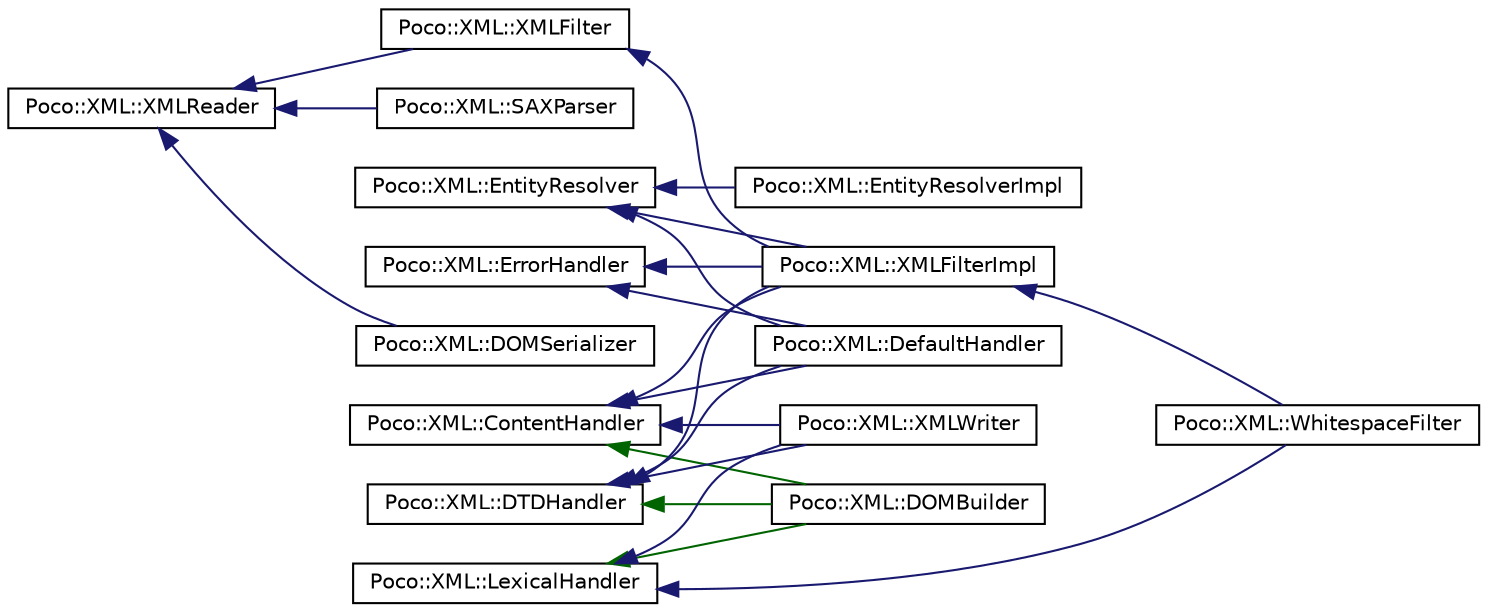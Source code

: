 digraph "Graphical Class Hierarchy"
{
 // LATEX_PDF_SIZE
  edge [fontname="Helvetica",fontsize="10",labelfontname="Helvetica",labelfontsize="10"];
  node [fontname="Helvetica",fontsize="10",shape=record];
  rankdir="LR";
  Node1766 [label="Poco::XML::ContentHandler",height=0.2,width=0.4,color="black", fillcolor="white", style="filled",URL="$classPoco_1_1XML_1_1ContentHandler.html",tooltip=" "];
  Node1766 -> Node1660 [dir="back",color="midnightblue",fontsize="10",style="solid",fontname="Helvetica"];
  Node1660 [label="Poco::XML::DefaultHandler",height=0.2,width=0.4,color="black", fillcolor="white", style="filled",URL="$classPoco_1_1XML_1_1DefaultHandler.html",tooltip=" "];
  Node1766 -> Node1455 [dir="back",color="darkgreen",fontsize="10",style="solid",fontname="Helvetica"];
  Node1455 [label="Poco::XML::DOMBuilder",height=0.2,width=0.4,color="black", fillcolor="white", style="filled",URL="$classPoco_1_1XML_1_1DOMBuilder.html",tooltip=" "];
  Node1766 -> Node4 [dir="back",color="midnightblue",fontsize="10",style="solid",fontname="Helvetica"];
  Node4 [label="Poco::XML::XMLFilterImpl",height=0.2,width=0.4,color="black", fillcolor="white", style="filled",URL="$classPoco_1_1XML_1_1XMLFilterImpl.html",tooltip=" "];
  Node4 -> Node5 [dir="back",color="midnightblue",fontsize="10",style="solid",fontname="Helvetica"];
  Node5 [label="Poco::XML::WhitespaceFilter",height=0.2,width=0.4,color="black", fillcolor="white", style="filled",URL="$classPoco_1_1XML_1_1WhitespaceFilter.html",tooltip=" "];
  Node1766 -> Node1456 [dir="back",color="midnightblue",fontsize="10",style="solid",fontname="Helvetica"];
  Node1456 [label="Poco::XML::XMLWriter",height=0.2,width=0.4,color="black", fillcolor="white", style="filled",URL="$classPoco_1_1XML_1_1XMLWriter.html",tooltip=" "];
  Node1670 [label="Poco::XML::DTDHandler",height=0.2,width=0.4,color="black", fillcolor="white", style="filled",URL="$classPoco_1_1XML_1_1DTDHandler.html",tooltip=" "];
  Node1670 -> Node1660 [dir="back",color="midnightblue",fontsize="10",style="solid",fontname="Helvetica"];
  Node1670 -> Node1455 [dir="back",color="darkgreen",fontsize="10",style="solid",fontname="Helvetica"];
  Node1670 -> Node4 [dir="back",color="midnightblue",fontsize="10",style="solid",fontname="Helvetica"];
  Node1670 -> Node1456 [dir="back",color="midnightblue",fontsize="10",style="solid",fontname="Helvetica"];
  Node1664 [label="Poco::XML::EntityResolver",height=0.2,width=0.4,color="black", fillcolor="white", style="filled",URL="$classPoco_1_1XML_1_1EntityResolver.html",tooltip=" "];
  Node1664 -> Node1660 [dir="back",color="midnightblue",fontsize="10",style="solid",fontname="Helvetica"];
  Node1664 -> Node1665 [dir="back",color="midnightblue",fontsize="10",style="solid",fontname="Helvetica"];
  Node1665 [label="Poco::XML::EntityResolverImpl",height=0.2,width=0.4,color="black", fillcolor="white", style="filled",URL="$classPoco_1_1XML_1_1EntityResolverImpl.html",tooltip=" "];
  Node1664 -> Node4 [dir="back",color="midnightblue",fontsize="10",style="solid",fontname="Helvetica"];
  Node1659 [label="Poco::XML::ErrorHandler",height=0.2,width=0.4,color="black", fillcolor="white", style="filled",URL="$classPoco_1_1XML_1_1ErrorHandler.html",tooltip=" "];
  Node1659 -> Node1660 [dir="back",color="midnightblue",fontsize="10",style="solid",fontname="Helvetica"];
  Node1659 -> Node4 [dir="back",color="midnightblue",fontsize="10",style="solid",fontname="Helvetica"];
  Node1454 [label="Poco::XML::LexicalHandler",height=0.2,width=0.4,color="black", fillcolor="white", style="filled",URL="$classPoco_1_1XML_1_1LexicalHandler.html",tooltip=" "];
  Node1454 -> Node1455 [dir="back",color="darkgreen",fontsize="10",style="solid",fontname="Helvetica"];
  Node1454 -> Node5 [dir="back",color="midnightblue",fontsize="10",style="solid",fontname="Helvetica"];
  Node1454 -> Node1456 [dir="back",color="midnightblue",fontsize="10",style="solid",fontname="Helvetica"];
  Node0 [label="Poco::XML::XMLReader",height=0.2,width=0.4,color="black", fillcolor="white", style="filled",URL="$classPoco_1_1XML_1_1XMLReader.html",tooltip=" "];
  Node0 -> Node1 [dir="back",color="midnightblue",fontsize="10",style="solid",fontname="Helvetica"];
  Node1 [label="Poco::XML::DOMSerializer",height=0.2,width=0.4,color="black", fillcolor="white", style="filled",URL="$classPoco_1_1XML_1_1DOMSerializer.html",tooltip=" "];
  Node0 -> Node2 [dir="back",color="midnightblue",fontsize="10",style="solid",fontname="Helvetica"];
  Node2 [label="Poco::XML::SAXParser",height=0.2,width=0.4,color="black", fillcolor="white", style="filled",URL="$classPoco_1_1XML_1_1SAXParser.html",tooltip=" "];
  Node0 -> Node3 [dir="back",color="midnightblue",fontsize="10",style="solid",fontname="Helvetica"];
  Node3 [label="Poco::XML::XMLFilter",height=0.2,width=0.4,color="black", fillcolor="white", style="filled",URL="$classPoco_1_1XML_1_1XMLFilter.html",tooltip=" "];
  Node3 -> Node4 [dir="back",color="midnightblue",fontsize="10",style="solid",fontname="Helvetica"];
}
